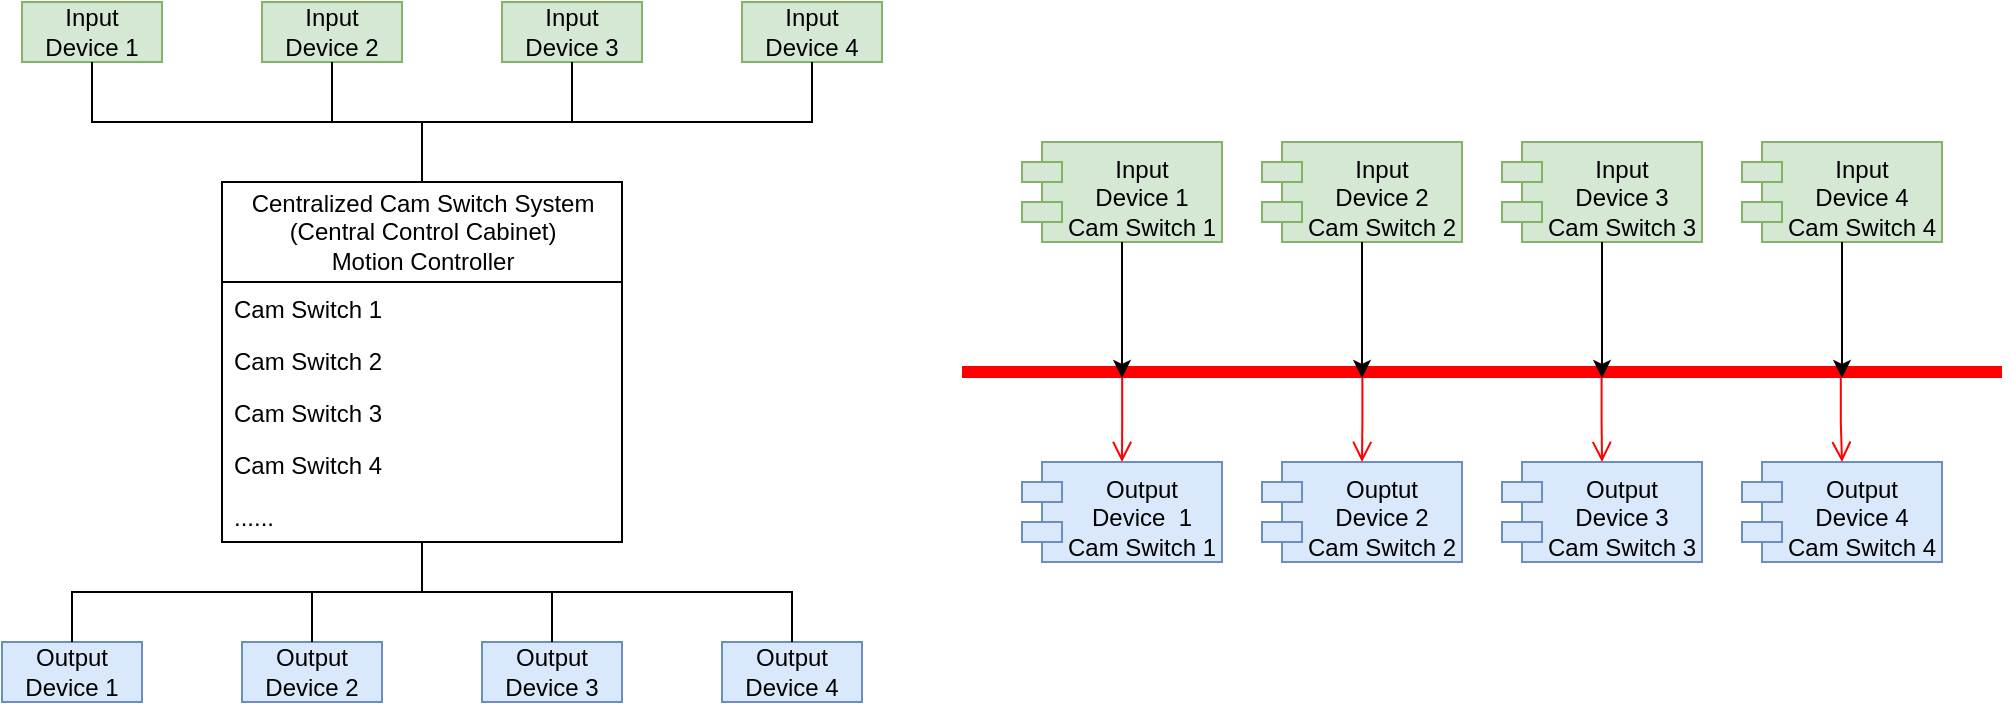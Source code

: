 <mxfile version="26.0.7">
  <diagram id="6a731a19-8d31-9384-78a2-239565b7b9f0" name="Page-1">
    <mxGraphModel dx="1195" dy="615" grid="1" gridSize="10" guides="1" tooltips="1" connect="1" arrows="1" fold="1" page="1" pageScale="1" pageWidth="1169" pageHeight="827" background="none" math="0" shadow="0">
      <root>
        <mxCell id="0" />
        <mxCell id="1" parent="0" />
        <mxCell id="yubhM1SOayhGXeNkUcZc-1801" value="Centralized Cam Switch System&lt;br&gt;(Central Control Cabinet)&lt;br&gt;Motion Controller" style="swimlane;fontStyle=0;childLayout=stackLayout;horizontal=1;startSize=50;fillColor=none;horizontalStack=0;resizeParent=1;resizeParentMax=0;resizeLast=0;collapsible=1;marginBottom=0;html=1;" vertex="1" parent="1">
          <mxGeometry x="190" y="300" width="200" height="180" as="geometry" />
        </mxCell>
        <mxCell id="yubhM1SOayhGXeNkUcZc-1802" value="Cam Switch 1" style="text;strokeColor=none;fillColor=none;align=left;verticalAlign=top;spacingLeft=4;spacingRight=4;overflow=hidden;rotatable=0;points=[[0,0.5],[1,0.5]];portConstraint=eastwest;whiteSpace=wrap;html=1;" vertex="1" parent="yubhM1SOayhGXeNkUcZc-1801">
          <mxGeometry y="50" width="200" height="26" as="geometry" />
        </mxCell>
        <mxCell id="yubhM1SOayhGXeNkUcZc-1803" value="Cam Switch&amp;nbsp;2" style="text;strokeColor=none;fillColor=none;align=left;verticalAlign=top;spacingLeft=4;spacingRight=4;overflow=hidden;rotatable=0;points=[[0,0.5],[1,0.5]];portConstraint=eastwest;whiteSpace=wrap;html=1;" vertex="1" parent="yubhM1SOayhGXeNkUcZc-1801">
          <mxGeometry y="76" width="200" height="26" as="geometry" />
        </mxCell>
        <mxCell id="yubhM1SOayhGXeNkUcZc-1804" value="Cam Switch&amp;nbsp;3" style="text;strokeColor=none;fillColor=none;align=left;verticalAlign=top;spacingLeft=4;spacingRight=4;overflow=hidden;rotatable=0;points=[[0,0.5],[1,0.5]];portConstraint=eastwest;whiteSpace=wrap;html=1;" vertex="1" parent="yubhM1SOayhGXeNkUcZc-1801">
          <mxGeometry y="102" width="200" height="26" as="geometry" />
        </mxCell>
        <mxCell id="yubhM1SOayhGXeNkUcZc-1805" value="Cam Switch&amp;nbsp;4" style="text;strokeColor=none;fillColor=none;align=left;verticalAlign=top;spacingLeft=4;spacingRight=4;overflow=hidden;rotatable=0;points=[[0,0.5],[1,0.5]];portConstraint=eastwest;whiteSpace=wrap;html=1;" vertex="1" parent="yubhM1SOayhGXeNkUcZc-1801">
          <mxGeometry y="128" width="200" height="26" as="geometry" />
        </mxCell>
        <mxCell id="yubhM1SOayhGXeNkUcZc-1806" value="......" style="text;strokeColor=none;fillColor=none;align=left;verticalAlign=top;spacingLeft=4;spacingRight=4;overflow=hidden;rotatable=0;points=[[0,0.5],[1,0.5]];portConstraint=eastwest;whiteSpace=wrap;html=1;" vertex="1" parent="yubhM1SOayhGXeNkUcZc-1801">
          <mxGeometry y="154" width="200" height="26" as="geometry" />
        </mxCell>
        <mxCell id="yubhM1SOayhGXeNkUcZc-1807" value="Output&lt;br&gt;Device 1" style="whiteSpace=wrap;html=1;align=center;verticalAlign=middle;treeFolding=1;treeMoving=1;newEdgeStyle={&quot;edgeStyle&quot;:&quot;elbowEdgeStyle&quot;,&quot;startArrow&quot;:&quot;none&quot;,&quot;endArrow&quot;:&quot;none&quot;};fillColor=#dae8fc;strokeColor=#6c8ebf;" vertex="1" parent="1">
          <mxGeometry x="80" y="530" width="70" height="30" as="geometry" />
        </mxCell>
        <mxCell id="yubhM1SOayhGXeNkUcZc-1808" value="" style="edgeStyle=elbowEdgeStyle;elbow=vertical;sourcePerimeterSpacing=0;targetPerimeterSpacing=0;startArrow=none;endArrow=none;rounded=0;curved=0;" edge="1" target="yubhM1SOayhGXeNkUcZc-1807" parent="1" source="yubhM1SOayhGXeNkUcZc-1801">
          <mxGeometry relative="1" as="geometry">
            <mxPoint x="370" y="490" as="sourcePoint" />
          </mxGeometry>
        </mxCell>
        <mxCell id="yubhM1SOayhGXeNkUcZc-1810" value="Output&lt;br&gt;Device 2" style="whiteSpace=wrap;html=1;align=center;verticalAlign=middle;treeFolding=1;treeMoving=1;newEdgeStyle={&quot;edgeStyle&quot;:&quot;elbowEdgeStyle&quot;,&quot;startArrow&quot;:&quot;none&quot;,&quot;endArrow&quot;:&quot;none&quot;};fillColor=#dae8fc;strokeColor=#6c8ebf;" vertex="1" parent="1">
          <mxGeometry x="200" y="530" width="70" height="30" as="geometry" />
        </mxCell>
        <mxCell id="yubhM1SOayhGXeNkUcZc-1811" value="" style="edgeStyle=elbowEdgeStyle;elbow=vertical;sourcePerimeterSpacing=0;targetPerimeterSpacing=0;startArrow=none;endArrow=none;rounded=0;curved=0;" edge="1" target="yubhM1SOayhGXeNkUcZc-1810" parent="1" source="yubhM1SOayhGXeNkUcZc-1801">
          <mxGeometry relative="1" as="geometry">
            <mxPoint x="220" y="495" as="sourcePoint" />
          </mxGeometry>
        </mxCell>
        <mxCell id="yubhM1SOayhGXeNkUcZc-1812" value="Output&lt;br&gt;Device 3" style="whiteSpace=wrap;html=1;align=center;verticalAlign=middle;treeFolding=1;treeMoving=1;newEdgeStyle={&quot;edgeStyle&quot;:&quot;elbowEdgeStyle&quot;,&quot;startArrow&quot;:&quot;none&quot;,&quot;endArrow&quot;:&quot;none&quot;};fillColor=#dae8fc;strokeColor=#6c8ebf;" vertex="1" parent="1">
          <mxGeometry x="320" y="530" width="70" height="30" as="geometry" />
        </mxCell>
        <mxCell id="yubhM1SOayhGXeNkUcZc-1813" value="" style="edgeStyle=elbowEdgeStyle;elbow=vertical;sourcePerimeterSpacing=0;targetPerimeterSpacing=0;startArrow=none;endArrow=none;rounded=0;curved=0;" edge="1" parent="1" target="yubhM1SOayhGXeNkUcZc-1812" source="yubhM1SOayhGXeNkUcZc-1801">
          <mxGeometry relative="1" as="geometry">
            <mxPoint x="540" y="476" as="sourcePoint" />
          </mxGeometry>
        </mxCell>
        <mxCell id="yubhM1SOayhGXeNkUcZc-1814" value="Output&lt;br&gt;Device 4" style="whiteSpace=wrap;html=1;align=center;verticalAlign=middle;treeFolding=1;treeMoving=1;newEdgeStyle={&quot;edgeStyle&quot;:&quot;elbowEdgeStyle&quot;,&quot;startArrow&quot;:&quot;none&quot;,&quot;endArrow&quot;:&quot;none&quot;};fillColor=#dae8fc;strokeColor=#6c8ebf;" vertex="1" parent="1">
          <mxGeometry x="440" y="530" width="70" height="30" as="geometry" />
        </mxCell>
        <mxCell id="yubhM1SOayhGXeNkUcZc-1815" value="" style="edgeStyle=elbowEdgeStyle;elbow=vertical;sourcePerimeterSpacing=0;targetPerimeterSpacing=0;startArrow=none;endArrow=none;rounded=0;curved=0;" edge="1" parent="1" target="yubhM1SOayhGXeNkUcZc-1814" source="yubhM1SOayhGXeNkUcZc-1801">
          <mxGeometry relative="1" as="geometry">
            <mxPoint x="660" y="476" as="sourcePoint" />
          </mxGeometry>
        </mxCell>
        <mxCell id="yubhM1SOayhGXeNkUcZc-1816" value="Output&lt;br&gt;Device&amp;nbsp; 1&lt;br&gt;Cam Switch 1" style="shape=module;align=left;spacingLeft=20;align=center;verticalAlign=top;whiteSpace=wrap;html=1;fillColor=#dae8fc;strokeColor=#6c8ebf;" vertex="1" parent="1">
          <mxGeometry x="590" y="440" width="100" height="50" as="geometry" />
        </mxCell>
        <mxCell id="yubhM1SOayhGXeNkUcZc-1817" value="" style="shape=line;html=1;strokeWidth=6;strokeColor=#ff0000;" vertex="1" parent="1">
          <mxGeometry x="560" y="390" width="520" height="10" as="geometry" />
        </mxCell>
        <mxCell id="yubhM1SOayhGXeNkUcZc-1818" value="" style="edgeStyle=orthogonalEdgeStyle;html=1;verticalAlign=bottom;endArrow=open;endSize=8;strokeColor=#ff0000;rounded=0;exitX=0.154;exitY=0.583;exitDx=0;exitDy=0;exitPerimeter=0;" edge="1" source="yubhM1SOayhGXeNkUcZc-1817" parent="1" target="yubhM1SOayhGXeNkUcZc-1816">
          <mxGeometry relative="1" as="geometry">
            <mxPoint x="600" y="640" as="targetPoint" />
            <mxPoint x="670" y="410" as="sourcePoint" />
          </mxGeometry>
        </mxCell>
        <mxCell id="yubhM1SOayhGXeNkUcZc-1821" value="Input&lt;br&gt;Device 1&lt;br&gt;Cam Switch 1" style="shape=module;align=left;spacingLeft=20;align=center;verticalAlign=top;whiteSpace=wrap;html=1;fillColor=#d5e8d4;strokeColor=#82b366;" vertex="1" parent="1">
          <mxGeometry x="590" y="280" width="100" height="50" as="geometry" />
        </mxCell>
        <mxCell id="yubhM1SOayhGXeNkUcZc-1823" value="Ouptut &lt;br&gt;Device 2&lt;br&gt;Cam Switch 2" style="shape=module;align=left;spacingLeft=20;align=center;verticalAlign=top;whiteSpace=wrap;html=1;fillColor=#dae8fc;strokeColor=#6c8ebf;" vertex="1" parent="1">
          <mxGeometry x="710" y="440" width="100" height="50" as="geometry" />
        </mxCell>
        <mxCell id="yubhM1SOayhGXeNkUcZc-1824" value="" style="edgeStyle=orthogonalEdgeStyle;html=1;verticalAlign=bottom;endArrow=open;endSize=8;strokeColor=#ff0000;rounded=0;exitX=0.385;exitY=0.417;exitDx=0;exitDy=0;exitPerimeter=0;" edge="1" parent="1" target="yubhM1SOayhGXeNkUcZc-1823" source="yubhM1SOayhGXeNkUcZc-1817">
          <mxGeometry relative="1" as="geometry">
            <mxPoint x="710" y="640" as="targetPoint" />
            <mxPoint x="760" y="420" as="sourcePoint" />
          </mxGeometry>
        </mxCell>
        <mxCell id="yubhM1SOayhGXeNkUcZc-1826" value="Input&lt;br&gt;Device 1" style="whiteSpace=wrap;html=1;align=center;verticalAlign=middle;treeFolding=1;treeMoving=1;newEdgeStyle={&quot;edgeStyle&quot;:&quot;elbowEdgeStyle&quot;,&quot;startArrow&quot;:&quot;none&quot;,&quot;endArrow&quot;:&quot;none&quot;};fillColor=#d5e8d4;strokeColor=#82b366;" vertex="1" parent="1">
          <mxGeometry x="90" y="210" width="70" height="30" as="geometry" />
        </mxCell>
        <mxCell id="yubhM1SOayhGXeNkUcZc-1827" value="" style="edgeStyle=elbowEdgeStyle;elbow=vertical;sourcePerimeterSpacing=0;targetPerimeterSpacing=0;startArrow=none;endArrow=none;rounded=0;curved=0;" edge="1" parent="1" target="yubhM1SOayhGXeNkUcZc-1826" source="yubhM1SOayhGXeNkUcZc-1801">
          <mxGeometry relative="1" as="geometry">
            <mxPoint x="300" y="160" as="sourcePoint" />
          </mxGeometry>
        </mxCell>
        <mxCell id="yubhM1SOayhGXeNkUcZc-1828" value="Input&lt;br&gt;Device 2" style="whiteSpace=wrap;html=1;align=center;verticalAlign=middle;treeFolding=1;treeMoving=1;newEdgeStyle={&quot;edgeStyle&quot;:&quot;elbowEdgeStyle&quot;,&quot;startArrow&quot;:&quot;none&quot;,&quot;endArrow&quot;:&quot;none&quot;};fillColor=#d5e8d4;strokeColor=#82b366;" vertex="1" parent="1">
          <mxGeometry x="210" y="210" width="70" height="30" as="geometry" />
        </mxCell>
        <mxCell id="yubhM1SOayhGXeNkUcZc-1829" value="" style="edgeStyle=elbowEdgeStyle;elbow=vertical;sourcePerimeterSpacing=0;targetPerimeterSpacing=0;startArrow=none;endArrow=none;rounded=0;curved=0;" edge="1" parent="1" target="yubhM1SOayhGXeNkUcZc-1828" source="yubhM1SOayhGXeNkUcZc-1801">
          <mxGeometry relative="1" as="geometry">
            <mxPoint x="300" y="160" as="sourcePoint" />
          </mxGeometry>
        </mxCell>
        <mxCell id="yubhM1SOayhGXeNkUcZc-1830" value="Input&lt;br&gt;Device 3" style="whiteSpace=wrap;html=1;align=center;verticalAlign=middle;treeFolding=1;treeMoving=1;newEdgeStyle={&quot;edgeStyle&quot;:&quot;elbowEdgeStyle&quot;,&quot;startArrow&quot;:&quot;none&quot;,&quot;endArrow&quot;:&quot;none&quot;};fillColor=#d5e8d4;strokeColor=#82b366;" vertex="1" parent="1">
          <mxGeometry x="330" y="210" width="70" height="30" as="geometry" />
        </mxCell>
        <mxCell id="yubhM1SOayhGXeNkUcZc-1831" value="" style="edgeStyle=elbowEdgeStyle;elbow=vertical;sourcePerimeterSpacing=0;targetPerimeterSpacing=0;startArrow=none;endArrow=none;rounded=0;curved=0;" edge="1" parent="1" target="yubhM1SOayhGXeNkUcZc-1830" source="yubhM1SOayhGXeNkUcZc-1801">
          <mxGeometry relative="1" as="geometry">
            <mxPoint x="300" y="160" as="sourcePoint" />
          </mxGeometry>
        </mxCell>
        <mxCell id="yubhM1SOayhGXeNkUcZc-1832" value="Input&lt;br&gt;Device 4" style="whiteSpace=wrap;html=1;align=center;verticalAlign=middle;treeFolding=1;treeMoving=1;newEdgeStyle={&quot;edgeStyle&quot;:&quot;elbowEdgeStyle&quot;,&quot;startArrow&quot;:&quot;none&quot;,&quot;endArrow&quot;:&quot;none&quot;};fillColor=#d5e8d4;strokeColor=#82b366;" vertex="1" parent="1">
          <mxGeometry x="450" y="210" width="70" height="30" as="geometry" />
        </mxCell>
        <mxCell id="yubhM1SOayhGXeNkUcZc-1833" value="" style="edgeStyle=elbowEdgeStyle;elbow=vertical;sourcePerimeterSpacing=0;targetPerimeterSpacing=0;startArrow=none;endArrow=none;rounded=0;curved=0;" edge="1" parent="1" target="yubhM1SOayhGXeNkUcZc-1832" source="yubhM1SOayhGXeNkUcZc-1801">
          <mxGeometry relative="1" as="geometry">
            <mxPoint x="300" y="160" as="sourcePoint" />
          </mxGeometry>
        </mxCell>
        <mxCell id="yubhM1SOayhGXeNkUcZc-1834" value="Output &lt;br&gt;Device 3&lt;br&gt;Cam Switch 3" style="shape=module;align=left;spacingLeft=20;align=center;verticalAlign=top;whiteSpace=wrap;html=1;fillColor=#dae8fc;strokeColor=#6c8ebf;" vertex="1" parent="1">
          <mxGeometry x="830" y="440" width="100" height="50" as="geometry" />
        </mxCell>
        <mxCell id="yubhM1SOayhGXeNkUcZc-1835" value="Output &lt;br&gt;Device 4&lt;br&gt;Cam Switch 4" style="shape=module;align=left;spacingLeft=20;align=center;verticalAlign=top;whiteSpace=wrap;html=1;fillColor=#dae8fc;strokeColor=#6c8ebf;" vertex="1" parent="1">
          <mxGeometry x="950" y="440" width="100" height="50" as="geometry" />
        </mxCell>
        <mxCell id="yubhM1SOayhGXeNkUcZc-1839" value="" style="edgeStyle=orthogonalEdgeStyle;html=1;verticalAlign=bottom;endArrow=open;endSize=8;strokeColor=#ff0000;rounded=0;exitX=0.615;exitY=0.75;exitDx=0;exitDy=0;exitPerimeter=0;" edge="1" parent="1" source="yubhM1SOayhGXeNkUcZc-1817" target="yubhM1SOayhGXeNkUcZc-1834">
          <mxGeometry relative="1" as="geometry">
            <mxPoint x="866" y="450" as="targetPoint" />
            <mxPoint x="866" y="406" as="sourcePoint" />
          </mxGeometry>
        </mxCell>
        <mxCell id="yubhM1SOayhGXeNkUcZc-1840" value="" style="edgeStyle=orthogonalEdgeStyle;html=1;verticalAlign=bottom;endArrow=open;endSize=8;strokeColor=#ff0000;rounded=0;exitX=0.845;exitY=0.75;exitDx=0;exitDy=0;exitPerimeter=0;" edge="1" parent="1" source="yubhM1SOayhGXeNkUcZc-1817" target="yubhM1SOayhGXeNkUcZc-1835">
          <mxGeometry relative="1" as="geometry">
            <mxPoint x="986" y="450" as="targetPoint" />
            <mxPoint x="986" y="404" as="sourcePoint" />
          </mxGeometry>
        </mxCell>
        <mxCell id="yubhM1SOayhGXeNkUcZc-1841" style="edgeStyle=orthogonalEdgeStyle;rounded=0;orthogonalLoop=1;jettySize=auto;html=1;exitX=0.5;exitY=1;exitDx=0;exitDy=0;" edge="1" parent="1" source="yubhM1SOayhGXeNkUcZc-1821">
          <mxGeometry relative="1" as="geometry">
            <mxPoint x="640" y="398" as="targetPoint" />
          </mxGeometry>
        </mxCell>
        <mxCell id="yubhM1SOayhGXeNkUcZc-1842" value="Input&lt;br&gt;Device 2&lt;br&gt;Cam Switch 2" style="shape=module;align=left;spacingLeft=20;align=center;verticalAlign=top;whiteSpace=wrap;html=1;fillColor=#d5e8d4;strokeColor=#82b366;" vertex="1" parent="1">
          <mxGeometry x="710" y="280" width="100" height="50" as="geometry" />
        </mxCell>
        <mxCell id="yubhM1SOayhGXeNkUcZc-1843" style="edgeStyle=orthogonalEdgeStyle;rounded=0;orthogonalLoop=1;jettySize=auto;html=1;exitX=0.5;exitY=1;exitDx=0;exitDy=0;" edge="1" parent="1" source="yubhM1SOayhGXeNkUcZc-1842">
          <mxGeometry relative="1" as="geometry">
            <mxPoint x="760" y="398" as="targetPoint" />
          </mxGeometry>
        </mxCell>
        <mxCell id="yubhM1SOayhGXeNkUcZc-1844" value="Input&lt;br&gt;Device 3&lt;br&gt;Cam Switch 3" style="shape=module;align=left;spacingLeft=20;align=center;verticalAlign=top;whiteSpace=wrap;html=1;fillColor=#d5e8d4;strokeColor=#82b366;" vertex="1" parent="1">
          <mxGeometry x="830" y="280" width="100" height="50" as="geometry" />
        </mxCell>
        <mxCell id="yubhM1SOayhGXeNkUcZc-1845" style="edgeStyle=orthogonalEdgeStyle;rounded=0;orthogonalLoop=1;jettySize=auto;html=1;exitX=0.5;exitY=1;exitDx=0;exitDy=0;" edge="1" parent="1" source="yubhM1SOayhGXeNkUcZc-1844">
          <mxGeometry relative="1" as="geometry">
            <mxPoint x="880" y="398" as="targetPoint" />
          </mxGeometry>
        </mxCell>
        <mxCell id="yubhM1SOayhGXeNkUcZc-1846" value="Input&lt;br&gt;Device 4&lt;br&gt;Cam Switch 4" style="shape=module;align=left;spacingLeft=20;align=center;verticalAlign=top;whiteSpace=wrap;html=1;fillColor=#d5e8d4;strokeColor=#82b366;" vertex="1" parent="1">
          <mxGeometry x="950" y="280" width="100" height="50" as="geometry" />
        </mxCell>
        <mxCell id="yubhM1SOayhGXeNkUcZc-1847" style="edgeStyle=orthogonalEdgeStyle;rounded=0;orthogonalLoop=1;jettySize=auto;html=1;exitX=0.5;exitY=1;exitDx=0;exitDy=0;" edge="1" parent="1" source="yubhM1SOayhGXeNkUcZc-1846">
          <mxGeometry relative="1" as="geometry">
            <mxPoint x="1000" y="398" as="targetPoint" />
          </mxGeometry>
        </mxCell>
      </root>
    </mxGraphModel>
  </diagram>
</mxfile>
